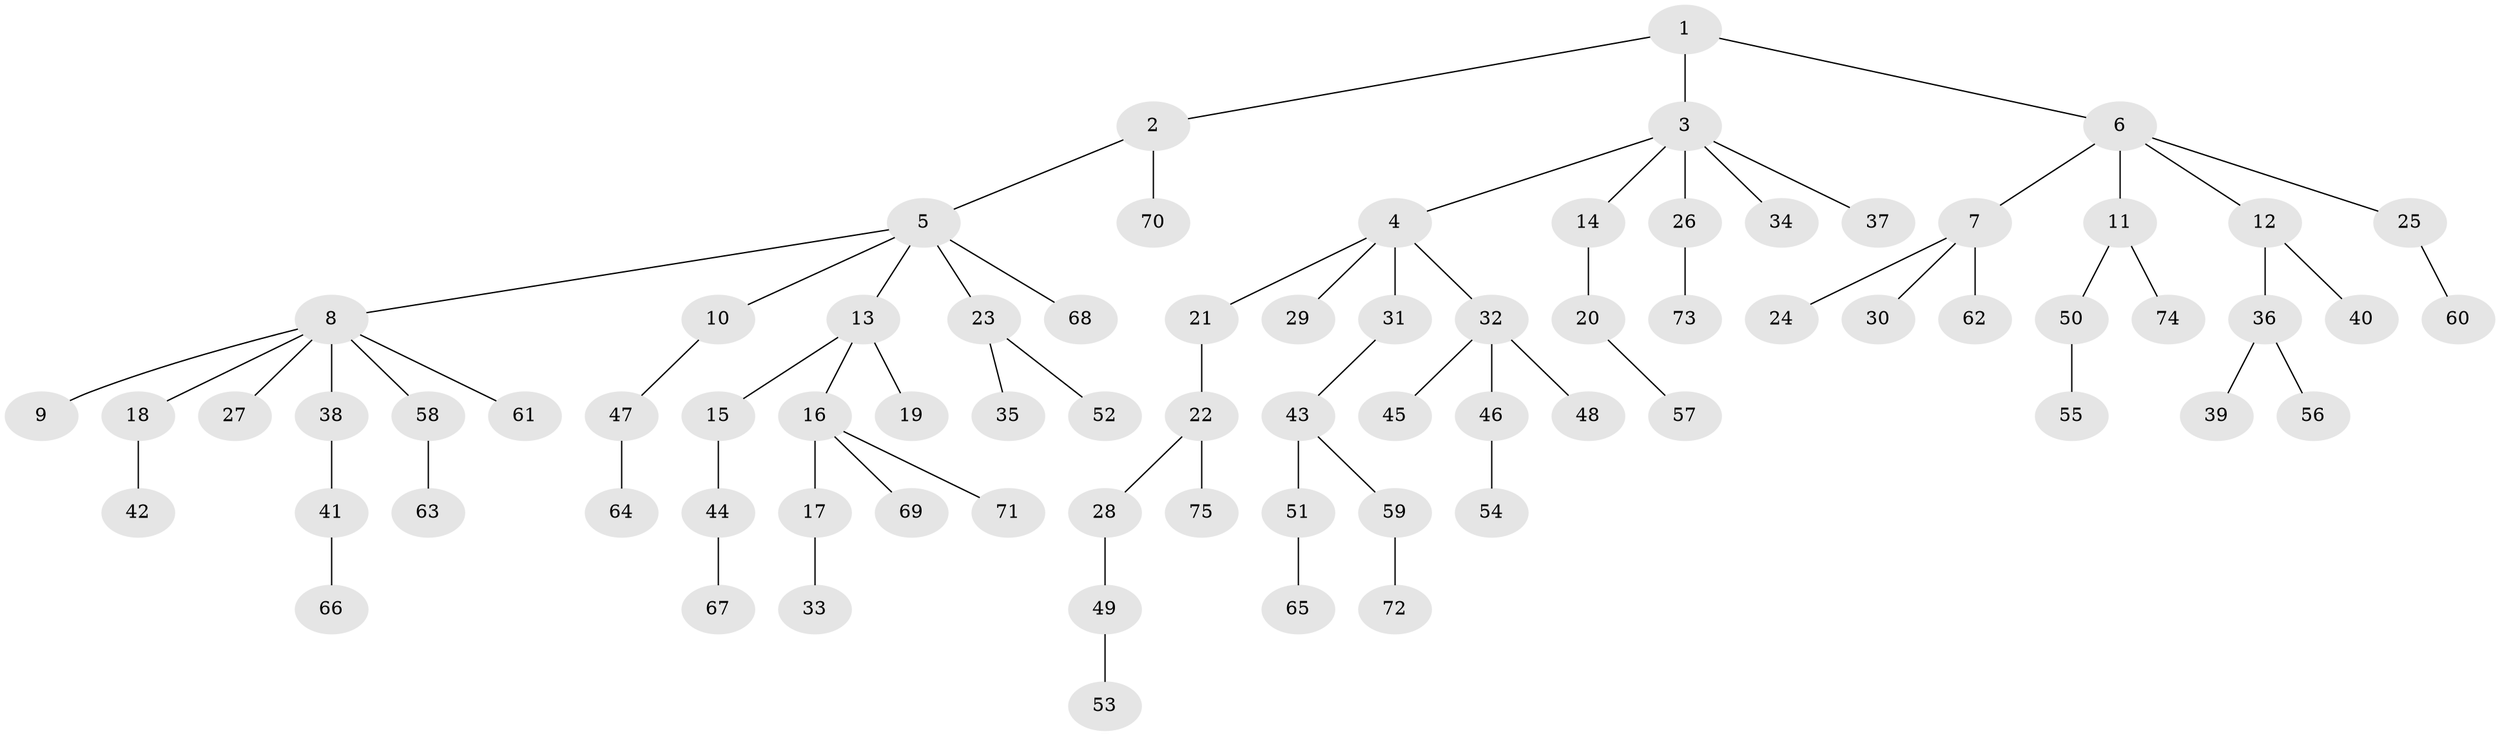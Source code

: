 // coarse degree distribution, {4: 0.09615384615384616, 5: 0.019230769230769232, 6: 0.038461538461538464, 3: 0.057692307692307696, 1: 0.5, 2: 0.28846153846153844}
// Generated by graph-tools (version 1.1) at 2025/19/03/04/25 18:19:07]
// undirected, 75 vertices, 74 edges
graph export_dot {
graph [start="1"]
  node [color=gray90,style=filled];
  1;
  2;
  3;
  4;
  5;
  6;
  7;
  8;
  9;
  10;
  11;
  12;
  13;
  14;
  15;
  16;
  17;
  18;
  19;
  20;
  21;
  22;
  23;
  24;
  25;
  26;
  27;
  28;
  29;
  30;
  31;
  32;
  33;
  34;
  35;
  36;
  37;
  38;
  39;
  40;
  41;
  42;
  43;
  44;
  45;
  46;
  47;
  48;
  49;
  50;
  51;
  52;
  53;
  54;
  55;
  56;
  57;
  58;
  59;
  60;
  61;
  62;
  63;
  64;
  65;
  66;
  67;
  68;
  69;
  70;
  71;
  72;
  73;
  74;
  75;
  1 -- 2;
  1 -- 3;
  1 -- 6;
  2 -- 5;
  2 -- 70;
  3 -- 4;
  3 -- 14;
  3 -- 26;
  3 -- 34;
  3 -- 37;
  4 -- 21;
  4 -- 29;
  4 -- 31;
  4 -- 32;
  5 -- 8;
  5 -- 10;
  5 -- 13;
  5 -- 23;
  5 -- 68;
  6 -- 7;
  6 -- 11;
  6 -- 12;
  6 -- 25;
  7 -- 24;
  7 -- 30;
  7 -- 62;
  8 -- 9;
  8 -- 18;
  8 -- 27;
  8 -- 38;
  8 -- 58;
  8 -- 61;
  10 -- 47;
  11 -- 50;
  11 -- 74;
  12 -- 36;
  12 -- 40;
  13 -- 15;
  13 -- 16;
  13 -- 19;
  14 -- 20;
  15 -- 44;
  16 -- 17;
  16 -- 69;
  16 -- 71;
  17 -- 33;
  18 -- 42;
  20 -- 57;
  21 -- 22;
  22 -- 28;
  22 -- 75;
  23 -- 35;
  23 -- 52;
  25 -- 60;
  26 -- 73;
  28 -- 49;
  31 -- 43;
  32 -- 45;
  32 -- 46;
  32 -- 48;
  36 -- 39;
  36 -- 56;
  38 -- 41;
  41 -- 66;
  43 -- 51;
  43 -- 59;
  44 -- 67;
  46 -- 54;
  47 -- 64;
  49 -- 53;
  50 -- 55;
  51 -- 65;
  58 -- 63;
  59 -- 72;
}
